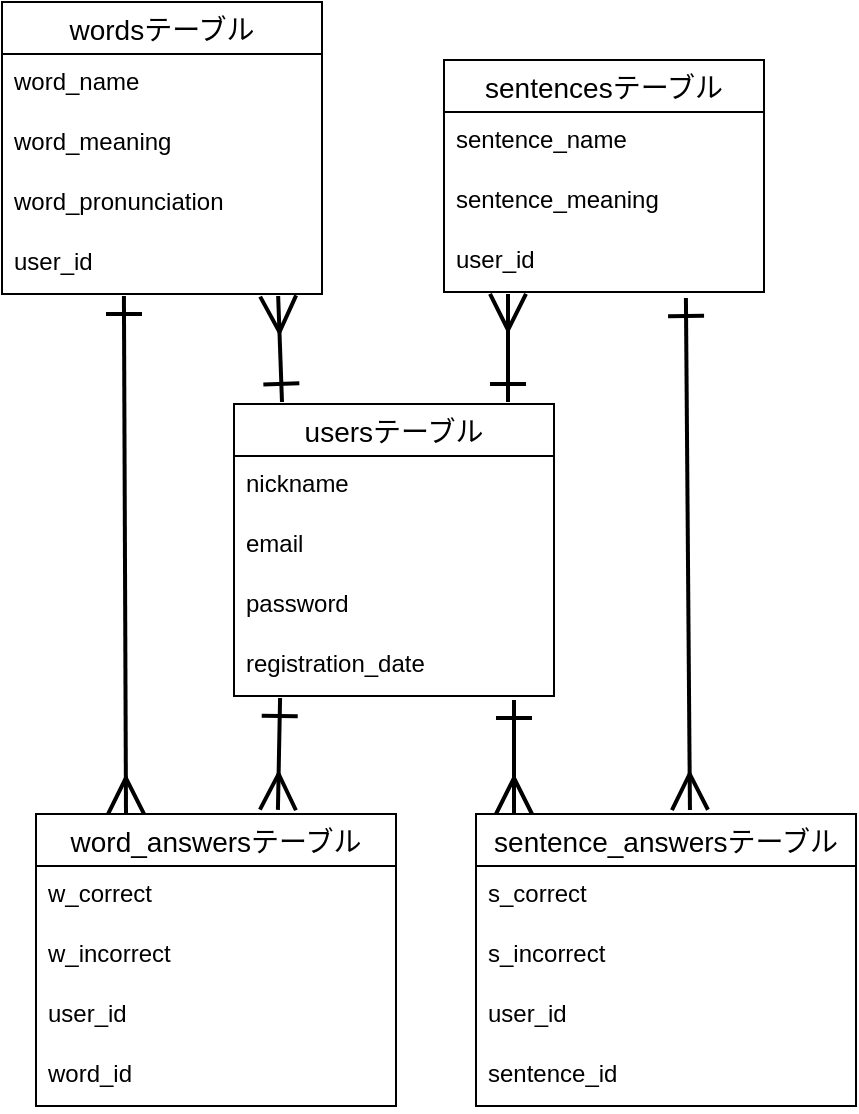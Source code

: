 <mxfile>
    <diagram id="lmhCpOLMqNzj1Cjxu3fa" name="ページ1">
        <mxGraphModel dx="265" dy="680" grid="1" gridSize="10" guides="1" tooltips="1" connect="1" arrows="1" fold="1" page="1" pageScale="1" pageWidth="827" pageHeight="1169" math="0" shadow="0">
            <root>
                <mxCell id="0"/>
                <mxCell id="1" parent="0"/>
                <mxCell id="2" value="usersテーブル" style="swimlane;fontStyle=0;childLayout=stackLayout;horizontal=1;startSize=26;horizontalStack=0;resizeParent=1;resizeParentMax=0;resizeLast=0;collapsible=1;marginBottom=0;align=center;fontSize=14;" parent="1" vertex="1">
                    <mxGeometry x="156" y="221" width="160" height="146" as="geometry"/>
                </mxCell>
                <mxCell id="3" value="nickname" style="text;strokeColor=none;fillColor=none;spacingLeft=4;spacingRight=4;overflow=hidden;rotatable=0;points=[[0,0.5],[1,0.5]];portConstraint=eastwest;fontSize=12;" parent="2" vertex="1">
                    <mxGeometry y="26" width="160" height="30" as="geometry"/>
                </mxCell>
                <mxCell id="4" value="email" style="text;strokeColor=none;fillColor=none;spacingLeft=4;spacingRight=4;overflow=hidden;rotatable=0;points=[[0,0.5],[1,0.5]];portConstraint=eastwest;fontSize=12;" parent="2" vertex="1">
                    <mxGeometry y="56" width="160" height="30" as="geometry"/>
                </mxCell>
                <mxCell id="5" value="password" style="text;strokeColor=none;fillColor=none;spacingLeft=4;spacingRight=4;overflow=hidden;rotatable=0;points=[[0,0.5],[1,0.5]];portConstraint=eastwest;fontSize=12;" parent="2" vertex="1">
                    <mxGeometry y="86" width="160" height="30" as="geometry"/>
                </mxCell>
                <mxCell id="6" value="registration_date" style="text;strokeColor=none;fillColor=none;spacingLeft=4;spacingRight=4;overflow=hidden;rotatable=0;points=[[0,0.5],[1,0.5]];portConstraint=eastwest;fontSize=12;" parent="2" vertex="1">
                    <mxGeometry y="116" width="160" height="30" as="geometry"/>
                </mxCell>
                <mxCell id="7" value="word_answersテーブル" style="swimlane;fontStyle=0;childLayout=stackLayout;horizontal=1;startSize=26;horizontalStack=0;resizeParent=1;resizeParentMax=0;resizeLast=0;collapsible=1;marginBottom=0;align=center;fontSize=14;" parent="1" vertex="1">
                    <mxGeometry x="57" y="426" width="180" height="146" as="geometry"/>
                </mxCell>
                <mxCell id="8" value="w_correct" style="text;strokeColor=none;fillColor=none;spacingLeft=4;spacingRight=4;overflow=hidden;rotatable=0;points=[[0,0.5],[1,0.5]];portConstraint=eastwest;fontSize=12;" parent="7" vertex="1">
                    <mxGeometry y="26" width="180" height="30" as="geometry"/>
                </mxCell>
                <mxCell id="9" value="w_incorrect" style="text;strokeColor=none;fillColor=none;spacingLeft=4;spacingRight=4;overflow=hidden;rotatable=0;points=[[0,0.5],[1,0.5]];portConstraint=eastwest;fontSize=12;" parent="7" vertex="1">
                    <mxGeometry y="56" width="180" height="30" as="geometry"/>
                </mxCell>
                <mxCell id="10" value="user_id" style="text;strokeColor=none;fillColor=none;spacingLeft=4;spacingRight=4;overflow=hidden;rotatable=0;points=[[0,0.5],[1,0.5]];portConstraint=eastwest;fontSize=12;" parent="7" vertex="1">
                    <mxGeometry y="86" width="180" height="30" as="geometry"/>
                </mxCell>
                <mxCell id="25" value="word_id" style="text;strokeColor=none;fillColor=none;spacingLeft=4;spacingRight=4;overflow=hidden;rotatable=0;points=[[0,0.5],[1,0.5]];portConstraint=eastwest;fontSize=12;" parent="7" vertex="1">
                    <mxGeometry y="116" width="180" height="30" as="geometry"/>
                </mxCell>
                <mxCell id="12" value="wordsテーブル" style="swimlane;fontStyle=0;childLayout=stackLayout;horizontal=1;startSize=26;horizontalStack=0;resizeParent=1;resizeParentMax=0;resizeLast=0;collapsible=1;marginBottom=0;align=center;fontSize=14;" parent="1" vertex="1">
                    <mxGeometry x="40" y="20" width="160" height="146" as="geometry"/>
                </mxCell>
                <mxCell id="13" value="word_name" style="text;strokeColor=none;fillColor=none;spacingLeft=4;spacingRight=4;overflow=hidden;rotatable=0;points=[[0,0.5],[1,0.5]];portConstraint=eastwest;fontSize=12;" parent="12" vertex="1">
                    <mxGeometry y="26" width="160" height="30" as="geometry"/>
                </mxCell>
                <mxCell id="14" value="word_meaning" style="text;strokeColor=none;fillColor=none;spacingLeft=4;spacingRight=4;overflow=hidden;rotatable=0;points=[[0,0.5],[1,0.5]];portConstraint=eastwest;fontSize=12;" parent="12" vertex="1">
                    <mxGeometry y="56" width="160" height="30" as="geometry"/>
                </mxCell>
                <mxCell id="32" value="word_pronunciation" style="text;strokeColor=none;fillColor=none;spacingLeft=4;spacingRight=4;overflow=hidden;rotatable=0;points=[[0,0.5],[1,0.5]];portConstraint=eastwest;fontSize=12;" parent="12" vertex="1">
                    <mxGeometry y="86" width="160" height="30" as="geometry"/>
                </mxCell>
                <mxCell id="15" value="user_id" style="text;strokeColor=none;fillColor=none;spacingLeft=4;spacingRight=4;overflow=hidden;rotatable=0;points=[[0,0.5],[1,0.5]];portConstraint=eastwest;fontSize=12;" parent="12" vertex="1">
                    <mxGeometry y="116" width="160" height="30" as="geometry"/>
                </mxCell>
                <mxCell id="16" value="sentencesテーブル" style="swimlane;fontStyle=0;childLayout=stackLayout;horizontal=1;startSize=26;horizontalStack=0;resizeParent=1;resizeParentMax=0;resizeLast=0;collapsible=1;marginBottom=0;align=center;fontSize=14;" parent="1" vertex="1">
                    <mxGeometry x="261" y="49" width="160" height="116" as="geometry"/>
                </mxCell>
                <mxCell id="17" value="sentence_name" style="text;strokeColor=none;fillColor=none;spacingLeft=4;spacingRight=4;overflow=hidden;rotatable=0;points=[[0,0.5],[1,0.5]];portConstraint=eastwest;fontSize=12;" parent="16" vertex="1">
                    <mxGeometry y="26" width="160" height="30" as="geometry"/>
                </mxCell>
                <mxCell id="18" value="sentence_meaning" style="text;strokeColor=none;fillColor=none;spacingLeft=4;spacingRight=4;overflow=hidden;rotatable=0;points=[[0,0.5],[1,0.5]];portConstraint=eastwest;fontSize=12;" parent="16" vertex="1">
                    <mxGeometry y="56" width="160" height="30" as="geometry"/>
                </mxCell>
                <mxCell id="33" value="user_id" style="text;strokeColor=none;fillColor=none;spacingLeft=4;spacingRight=4;overflow=hidden;rotatable=0;points=[[0,0.5],[1,0.5]];portConstraint=eastwest;fontSize=12;" parent="16" vertex="1">
                    <mxGeometry y="86" width="160" height="30" as="geometry"/>
                </mxCell>
                <mxCell id="20" style="edgeStyle=none;html=1;exitX=0.15;exitY=-0.007;exitDx=0;exitDy=0;startArrow=ERone;startFill=0;endArrow=ERmany;endFill=0;strokeWidth=2;endSize=15;startSize=15;entryX=0.863;entryY=1.033;entryDx=0;entryDy=0;entryPerimeter=0;exitPerimeter=0;" parent="1" source="2" target="15" edge="1">
                    <mxGeometry relative="1" as="geometry">
                        <mxPoint x="396" y="247" as="targetPoint"/>
                    </mxGeometry>
                </mxCell>
                <mxCell id="21" style="edgeStyle=none;html=1;entryX=0.2;entryY=1.033;entryDx=0;entryDy=0;startArrow=ERone;startFill=0;endArrow=ERmany;endFill=0;strokeWidth=2;endSize=15;startSize=15;entryPerimeter=0;" parent="1" target="33" edge="1">
                    <mxGeometry relative="1" as="geometry">
                        <mxPoint x="293" y="220" as="sourcePoint"/>
                        <mxPoint x="406" y="237" as="targetPoint"/>
                    </mxGeometry>
                </mxCell>
                <mxCell id="23" style="edgeStyle=none;html=1;entryX=0.672;entryY=-0.014;entryDx=0;entryDy=0;startArrow=ERone;startFill=0;endArrow=ERmany;endFill=0;strokeWidth=2;endSize=15;startSize=15;entryPerimeter=0;exitX=0.144;exitY=1.033;exitDx=0;exitDy=0;exitPerimeter=0;" parent="1" source="6" target="7" edge="1">
                    <mxGeometry relative="1" as="geometry">
                        <mxPoint x="178" y="370" as="sourcePoint"/>
                        <mxPoint x="406" y="347.5" as="targetPoint"/>
                    </mxGeometry>
                </mxCell>
                <mxCell id="26" value="sentence_answersテーブル" style="swimlane;fontStyle=0;childLayout=stackLayout;horizontal=1;startSize=26;horizontalStack=0;resizeParent=1;resizeParentMax=0;resizeLast=0;collapsible=1;marginBottom=0;align=center;fontSize=14;" parent="1" vertex="1">
                    <mxGeometry x="277" y="426" width="190" height="146" as="geometry"/>
                </mxCell>
                <mxCell id="27" value="s_correct" style="text;strokeColor=none;fillColor=none;spacingLeft=4;spacingRight=4;overflow=hidden;rotatable=0;points=[[0,0.5],[1,0.5]];portConstraint=eastwest;fontSize=12;" parent="26" vertex="1">
                    <mxGeometry y="26" width="190" height="30" as="geometry"/>
                </mxCell>
                <mxCell id="28" value="s_incorrect" style="text;strokeColor=none;fillColor=none;spacingLeft=4;spacingRight=4;overflow=hidden;rotatable=0;points=[[0,0.5],[1,0.5]];portConstraint=eastwest;fontSize=12;" parent="26" vertex="1">
                    <mxGeometry y="56" width="190" height="30" as="geometry"/>
                </mxCell>
                <mxCell id="29" value="user_id" style="text;strokeColor=none;fillColor=none;spacingLeft=4;spacingRight=4;overflow=hidden;rotatable=0;points=[[0,0.5],[1,0.5]];portConstraint=eastwest;fontSize=12;" parent="26" vertex="1">
                    <mxGeometry y="86" width="190" height="30" as="geometry"/>
                </mxCell>
                <mxCell id="30" value="sentence_id" style="text;strokeColor=none;fillColor=none;spacingLeft=4;spacingRight=4;overflow=hidden;rotatable=0;points=[[0,0.5],[1,0.5]];portConstraint=eastwest;fontSize=12;" parent="26" vertex="1">
                    <mxGeometry y="116" width="190" height="30" as="geometry"/>
                </mxCell>
                <mxCell id="31" style="edgeStyle=none;html=1;entryX=0.1;entryY=0;entryDx=0;entryDy=0;startArrow=ERone;startFill=0;endArrow=ERmany;endFill=0;strokeWidth=2;endSize=15;startSize=15;exitX=0.875;exitY=1.067;exitDx=0;exitDy=0;exitPerimeter=0;entryPerimeter=0;" parent="1" source="6" target="26" edge="1">
                    <mxGeometry relative="1" as="geometry">
                        <mxPoint x="246" y="364.01" as="sourcePoint"/>
                        <mxPoint x="236" y="426" as="targetPoint"/>
                    </mxGeometry>
                </mxCell>
                <mxCell id="34" style="edgeStyle=none;html=1;exitX=0.381;exitY=1.033;exitDx=0;exitDy=0;startArrow=ERone;startFill=0;endArrow=ERmany;endFill=0;strokeWidth=2;endSize=15;startSize=15;entryX=0.25;entryY=0;entryDx=0;entryDy=0;exitPerimeter=0;" parent="1" source="15" target="7" edge="1">
                    <mxGeometry relative="1" as="geometry">
                        <mxPoint x="188.08" y="176.99" as="targetPoint"/>
                        <mxPoint x="190" y="229.978" as="sourcePoint"/>
                    </mxGeometry>
                </mxCell>
                <mxCell id="35" style="edgeStyle=none;html=1;exitX=0.756;exitY=1.1;exitDx=0;exitDy=0;startArrow=ERone;startFill=0;endArrow=ERmany;endFill=0;strokeWidth=2;endSize=15;startSize=15;exitPerimeter=0;entryX=0.563;entryY=-0.014;entryDx=0;entryDy=0;entryPerimeter=0;" parent="1" source="33" target="26" edge="1">
                    <mxGeometry relative="1" as="geometry">
                        <mxPoint x="382" y="420" as="targetPoint"/>
                        <mxPoint x="110.96" y="176.99" as="sourcePoint"/>
                    </mxGeometry>
                </mxCell>
            </root>
        </mxGraphModel>
    </diagram>
</mxfile>